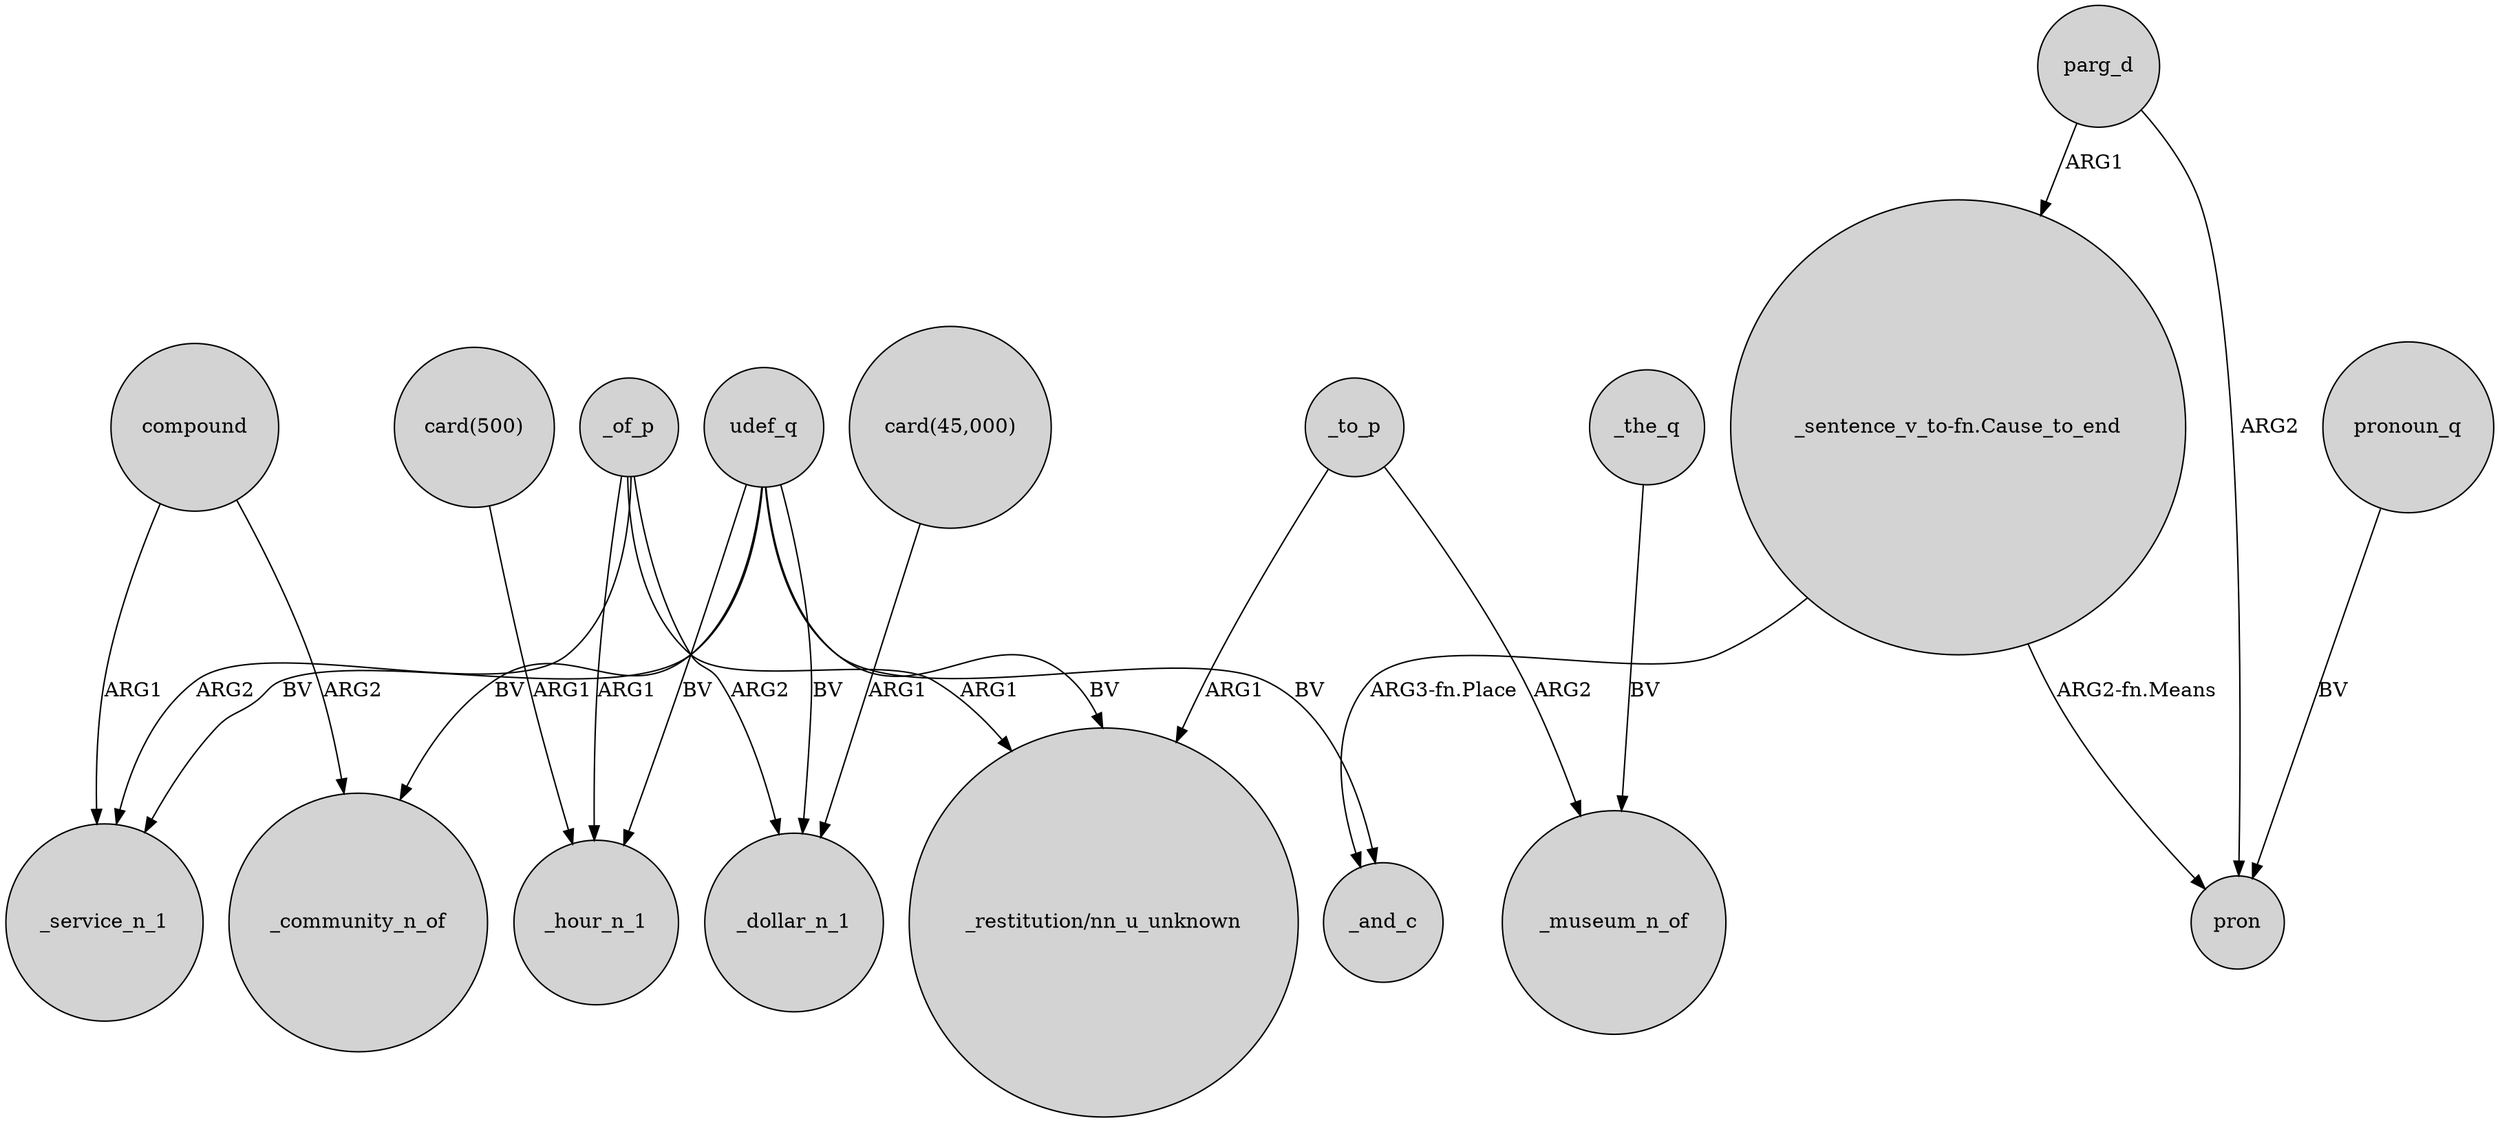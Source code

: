 digraph {
	node [shape=circle style=filled]
	udef_q -> "_restitution/nn_u_unknown" [label=BV]
	udef_q -> _service_n_1 [label=BV]
	_of_p -> _hour_n_1 [label=ARG1]
	parg_d -> pron [label=ARG2]
	udef_q -> _and_c [label=BV]
	_to_p -> "_restitution/nn_u_unknown" [label=ARG1]
	_to_p -> _museum_n_of [label=ARG2]
	pronoun_q -> pron [label=BV]
	_the_q -> _museum_n_of [label=BV]
	_of_p -> _service_n_1 [label=ARG2]
	udef_q -> _dollar_n_1 [label=BV]
	_of_p -> "_restitution/nn_u_unknown" [label=ARG1]
	"_sentence_v_to-fn.Cause_to_end" -> pron [label="ARG2-fn.Means"]
	udef_q -> _community_n_of [label=BV]
	udef_q -> _hour_n_1 [label=BV]
	"card(500)" -> _hour_n_1 [label=ARG1]
	"card(45,000)" -> _dollar_n_1 [label=ARG1]
	parg_d -> "_sentence_v_to-fn.Cause_to_end" [label=ARG1]
	_of_p -> _dollar_n_1 [label=ARG2]
	compound -> _service_n_1 [label=ARG1]
	"_sentence_v_to-fn.Cause_to_end" -> _and_c [label="ARG3-fn.Place"]
	compound -> _community_n_of [label=ARG2]
}
